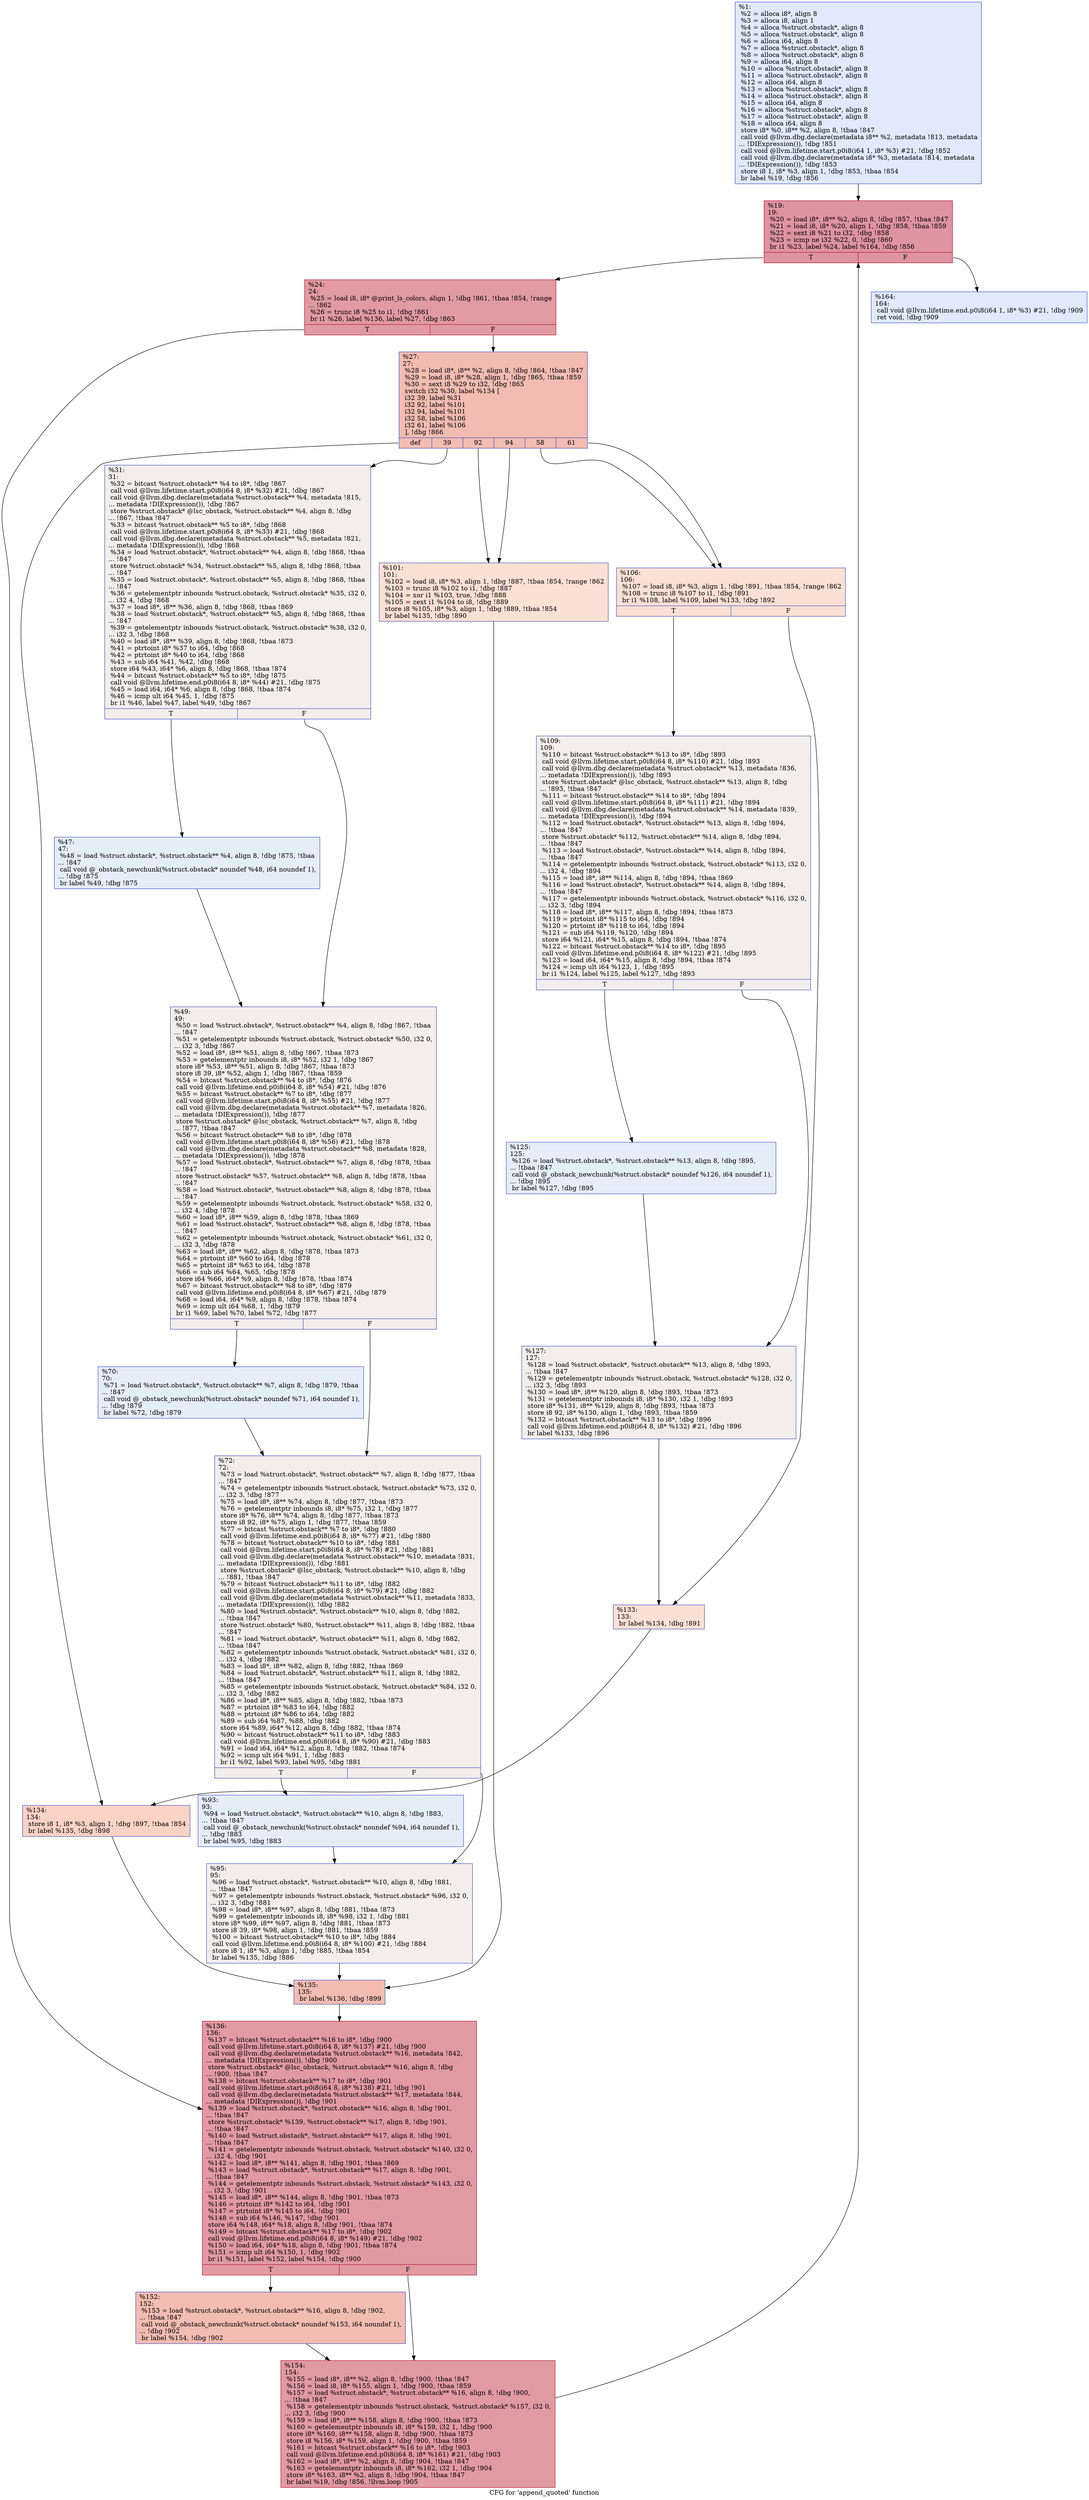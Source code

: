 digraph "CFG for 'append_quoted' function" {
	label="CFG for 'append_quoted' function";

	Node0x2392460 [shape=record,color="#3d50c3ff", style=filled, fillcolor="#b9d0f970",label="{%1:\l  %2 = alloca i8*, align 8\l  %3 = alloca i8, align 1\l  %4 = alloca %struct.obstack*, align 8\l  %5 = alloca %struct.obstack*, align 8\l  %6 = alloca i64, align 8\l  %7 = alloca %struct.obstack*, align 8\l  %8 = alloca %struct.obstack*, align 8\l  %9 = alloca i64, align 8\l  %10 = alloca %struct.obstack*, align 8\l  %11 = alloca %struct.obstack*, align 8\l  %12 = alloca i64, align 8\l  %13 = alloca %struct.obstack*, align 8\l  %14 = alloca %struct.obstack*, align 8\l  %15 = alloca i64, align 8\l  %16 = alloca %struct.obstack*, align 8\l  %17 = alloca %struct.obstack*, align 8\l  %18 = alloca i64, align 8\l  store i8* %0, i8** %2, align 8, !tbaa !847\l  call void @llvm.dbg.declare(metadata i8** %2, metadata !813, metadata\l... !DIExpression()), !dbg !851\l  call void @llvm.lifetime.start.p0i8(i64 1, i8* %3) #21, !dbg !852\l  call void @llvm.dbg.declare(metadata i8* %3, metadata !814, metadata\l... !DIExpression()), !dbg !853\l  store i8 1, i8* %3, align 1, !dbg !853, !tbaa !854\l  br label %19, !dbg !856\l}"];
	Node0x2392460 -> Node0x2392670;
	Node0x2392670 [shape=record,color="#b70d28ff", style=filled, fillcolor="#b70d2870",label="{%19:\l19:                                               \l  %20 = load i8*, i8** %2, align 8, !dbg !857, !tbaa !847\l  %21 = load i8, i8* %20, align 1, !dbg !858, !tbaa !859\l  %22 = sext i8 %21 to i32, !dbg !858\l  %23 = icmp ne i32 %22, 0, !dbg !860\l  br i1 %23, label %24, label %164, !dbg !856\l|{<s0>T|<s1>F}}"];
	Node0x2392670:s0 -> Node0x23926c0;
	Node0x2392670:s1 -> Node0x2392d00;
	Node0x23926c0 [shape=record,color="#b70d28ff", style=filled, fillcolor="#bb1b2c70",label="{%24:\l24:                                               \l  %25 = load i8, i8* @print_ls_colors, align 1, !dbg !861, !tbaa !854, !range\l... !862\l  %26 = trunc i8 %25 to i1, !dbg !861\l  br i1 %26, label %136, label %27, !dbg !863\l|{<s0>T|<s1>F}}"];
	Node0x23926c0:s0 -> Node0x2392c10;
	Node0x23926c0:s1 -> Node0x2392710;
	Node0x2392710 [shape=record,color="#3d50c3ff", style=filled, fillcolor="#e1675170",label="{%27:\l27:                                               \l  %28 = load i8*, i8** %2, align 8, !dbg !864, !tbaa !847\l  %29 = load i8, i8* %28, align 1, !dbg !865, !tbaa !859\l  %30 = sext i8 %29 to i32, !dbg !865\l  switch i32 %30, label %134 [\l    i32 39, label %31\l    i32 92, label %101\l    i32 94, label %101\l    i32 58, label %106\l    i32 61, label %106\l  ], !dbg !866\l|{<s0>def|<s1>39|<s2>92|<s3>94|<s4>58|<s5>61}}"];
	Node0x2392710:s0 -> Node0x2392b70;
	Node0x2392710:s1 -> Node0x2392760;
	Node0x2392710:s2 -> Node0x2392990;
	Node0x2392710:s3 -> Node0x2392990;
	Node0x2392710:s4 -> Node0x23929e0;
	Node0x2392710:s5 -> Node0x23929e0;
	Node0x2392760 [shape=record,color="#3d50c3ff", style=filled, fillcolor="#e5d8d170",label="{%31:\l31:                                               \l  %32 = bitcast %struct.obstack** %4 to i8*, !dbg !867\l  call void @llvm.lifetime.start.p0i8(i64 8, i8* %32) #21, !dbg !867\l  call void @llvm.dbg.declare(metadata %struct.obstack** %4, metadata !815,\l... metadata !DIExpression()), !dbg !867\l  store %struct.obstack* @lsc_obstack, %struct.obstack** %4, align 8, !dbg\l... !867, !tbaa !847\l  %33 = bitcast %struct.obstack** %5 to i8*, !dbg !868\l  call void @llvm.lifetime.start.p0i8(i64 8, i8* %33) #21, !dbg !868\l  call void @llvm.dbg.declare(metadata %struct.obstack** %5, metadata !821,\l... metadata !DIExpression()), !dbg !868\l  %34 = load %struct.obstack*, %struct.obstack** %4, align 8, !dbg !868, !tbaa\l... !847\l  store %struct.obstack* %34, %struct.obstack** %5, align 8, !dbg !868, !tbaa\l... !847\l  %35 = load %struct.obstack*, %struct.obstack** %5, align 8, !dbg !868, !tbaa\l... !847\l  %36 = getelementptr inbounds %struct.obstack, %struct.obstack* %35, i32 0,\l... i32 4, !dbg !868\l  %37 = load i8*, i8** %36, align 8, !dbg !868, !tbaa !869\l  %38 = load %struct.obstack*, %struct.obstack** %5, align 8, !dbg !868, !tbaa\l... !847\l  %39 = getelementptr inbounds %struct.obstack, %struct.obstack* %38, i32 0,\l... i32 3, !dbg !868\l  %40 = load i8*, i8** %39, align 8, !dbg !868, !tbaa !873\l  %41 = ptrtoint i8* %37 to i64, !dbg !868\l  %42 = ptrtoint i8* %40 to i64, !dbg !868\l  %43 = sub i64 %41, %42, !dbg !868\l  store i64 %43, i64* %6, align 8, !dbg !868, !tbaa !874\l  %44 = bitcast %struct.obstack** %5 to i8*, !dbg !875\l  call void @llvm.lifetime.end.p0i8(i64 8, i8* %44) #21, !dbg !875\l  %45 = load i64, i64* %6, align 8, !dbg !868, !tbaa !874\l  %46 = icmp ult i64 %45, 1, !dbg !875\l  br i1 %46, label %47, label %49, !dbg !867\l|{<s0>T|<s1>F}}"];
	Node0x2392760:s0 -> Node0x23927b0;
	Node0x2392760:s1 -> Node0x2392800;
	Node0x23927b0 [shape=record,color="#3d50c3ff", style=filled, fillcolor="#c5d6f270",label="{%47:\l47:                                               \l  %48 = load %struct.obstack*, %struct.obstack** %4, align 8, !dbg !875, !tbaa\l... !847\l  call void @_obstack_newchunk(%struct.obstack* noundef %48, i64 noundef 1),\l... !dbg !875\l  br label %49, !dbg !875\l}"];
	Node0x23927b0 -> Node0x2392800;
	Node0x2392800 [shape=record,color="#3d50c3ff", style=filled, fillcolor="#e5d8d170",label="{%49:\l49:                                               \l  %50 = load %struct.obstack*, %struct.obstack** %4, align 8, !dbg !867, !tbaa\l... !847\l  %51 = getelementptr inbounds %struct.obstack, %struct.obstack* %50, i32 0,\l... i32 3, !dbg !867\l  %52 = load i8*, i8** %51, align 8, !dbg !867, !tbaa !873\l  %53 = getelementptr inbounds i8, i8* %52, i32 1, !dbg !867\l  store i8* %53, i8** %51, align 8, !dbg !867, !tbaa !873\l  store i8 39, i8* %52, align 1, !dbg !867, !tbaa !859\l  %54 = bitcast %struct.obstack** %4 to i8*, !dbg !876\l  call void @llvm.lifetime.end.p0i8(i64 8, i8* %54) #21, !dbg !876\l  %55 = bitcast %struct.obstack** %7 to i8*, !dbg !877\l  call void @llvm.lifetime.start.p0i8(i64 8, i8* %55) #21, !dbg !877\l  call void @llvm.dbg.declare(metadata %struct.obstack** %7, metadata !826,\l... metadata !DIExpression()), !dbg !877\l  store %struct.obstack* @lsc_obstack, %struct.obstack** %7, align 8, !dbg\l... !877, !tbaa !847\l  %56 = bitcast %struct.obstack** %8 to i8*, !dbg !878\l  call void @llvm.lifetime.start.p0i8(i64 8, i8* %56) #21, !dbg !878\l  call void @llvm.dbg.declare(metadata %struct.obstack** %8, metadata !828,\l... metadata !DIExpression()), !dbg !878\l  %57 = load %struct.obstack*, %struct.obstack** %7, align 8, !dbg !878, !tbaa\l... !847\l  store %struct.obstack* %57, %struct.obstack** %8, align 8, !dbg !878, !tbaa\l... !847\l  %58 = load %struct.obstack*, %struct.obstack** %8, align 8, !dbg !878, !tbaa\l... !847\l  %59 = getelementptr inbounds %struct.obstack, %struct.obstack* %58, i32 0,\l... i32 4, !dbg !878\l  %60 = load i8*, i8** %59, align 8, !dbg !878, !tbaa !869\l  %61 = load %struct.obstack*, %struct.obstack** %8, align 8, !dbg !878, !tbaa\l... !847\l  %62 = getelementptr inbounds %struct.obstack, %struct.obstack* %61, i32 0,\l... i32 3, !dbg !878\l  %63 = load i8*, i8** %62, align 8, !dbg !878, !tbaa !873\l  %64 = ptrtoint i8* %60 to i64, !dbg !878\l  %65 = ptrtoint i8* %63 to i64, !dbg !878\l  %66 = sub i64 %64, %65, !dbg !878\l  store i64 %66, i64* %9, align 8, !dbg !878, !tbaa !874\l  %67 = bitcast %struct.obstack** %8 to i8*, !dbg !879\l  call void @llvm.lifetime.end.p0i8(i64 8, i8* %67) #21, !dbg !879\l  %68 = load i64, i64* %9, align 8, !dbg !878, !tbaa !874\l  %69 = icmp ult i64 %68, 1, !dbg !879\l  br i1 %69, label %70, label %72, !dbg !877\l|{<s0>T|<s1>F}}"];
	Node0x2392800:s0 -> Node0x2392850;
	Node0x2392800:s1 -> Node0x23928a0;
	Node0x2392850 [shape=record,color="#3d50c3ff", style=filled, fillcolor="#c5d6f270",label="{%70:\l70:                                               \l  %71 = load %struct.obstack*, %struct.obstack** %7, align 8, !dbg !879, !tbaa\l... !847\l  call void @_obstack_newchunk(%struct.obstack* noundef %71, i64 noundef 1),\l... !dbg !879\l  br label %72, !dbg !879\l}"];
	Node0x2392850 -> Node0x23928a0;
	Node0x23928a0 [shape=record,color="#3d50c3ff", style=filled, fillcolor="#e5d8d170",label="{%72:\l72:                                               \l  %73 = load %struct.obstack*, %struct.obstack** %7, align 8, !dbg !877, !tbaa\l... !847\l  %74 = getelementptr inbounds %struct.obstack, %struct.obstack* %73, i32 0,\l... i32 3, !dbg !877\l  %75 = load i8*, i8** %74, align 8, !dbg !877, !tbaa !873\l  %76 = getelementptr inbounds i8, i8* %75, i32 1, !dbg !877\l  store i8* %76, i8** %74, align 8, !dbg !877, !tbaa !873\l  store i8 92, i8* %75, align 1, !dbg !877, !tbaa !859\l  %77 = bitcast %struct.obstack** %7 to i8*, !dbg !880\l  call void @llvm.lifetime.end.p0i8(i64 8, i8* %77) #21, !dbg !880\l  %78 = bitcast %struct.obstack** %10 to i8*, !dbg !881\l  call void @llvm.lifetime.start.p0i8(i64 8, i8* %78) #21, !dbg !881\l  call void @llvm.dbg.declare(metadata %struct.obstack** %10, metadata !831,\l... metadata !DIExpression()), !dbg !881\l  store %struct.obstack* @lsc_obstack, %struct.obstack** %10, align 8, !dbg\l... !881, !tbaa !847\l  %79 = bitcast %struct.obstack** %11 to i8*, !dbg !882\l  call void @llvm.lifetime.start.p0i8(i64 8, i8* %79) #21, !dbg !882\l  call void @llvm.dbg.declare(metadata %struct.obstack** %11, metadata !833,\l... metadata !DIExpression()), !dbg !882\l  %80 = load %struct.obstack*, %struct.obstack** %10, align 8, !dbg !882,\l... !tbaa !847\l  store %struct.obstack* %80, %struct.obstack** %11, align 8, !dbg !882, !tbaa\l... !847\l  %81 = load %struct.obstack*, %struct.obstack** %11, align 8, !dbg !882,\l... !tbaa !847\l  %82 = getelementptr inbounds %struct.obstack, %struct.obstack* %81, i32 0,\l... i32 4, !dbg !882\l  %83 = load i8*, i8** %82, align 8, !dbg !882, !tbaa !869\l  %84 = load %struct.obstack*, %struct.obstack** %11, align 8, !dbg !882,\l... !tbaa !847\l  %85 = getelementptr inbounds %struct.obstack, %struct.obstack* %84, i32 0,\l... i32 3, !dbg !882\l  %86 = load i8*, i8** %85, align 8, !dbg !882, !tbaa !873\l  %87 = ptrtoint i8* %83 to i64, !dbg !882\l  %88 = ptrtoint i8* %86 to i64, !dbg !882\l  %89 = sub i64 %87, %88, !dbg !882\l  store i64 %89, i64* %12, align 8, !dbg !882, !tbaa !874\l  %90 = bitcast %struct.obstack** %11 to i8*, !dbg !883\l  call void @llvm.lifetime.end.p0i8(i64 8, i8* %90) #21, !dbg !883\l  %91 = load i64, i64* %12, align 8, !dbg !882, !tbaa !874\l  %92 = icmp ult i64 %91, 1, !dbg !883\l  br i1 %92, label %93, label %95, !dbg !881\l|{<s0>T|<s1>F}}"];
	Node0x23928a0:s0 -> Node0x23928f0;
	Node0x23928a0:s1 -> Node0x2392940;
	Node0x23928f0 [shape=record,color="#3d50c3ff", style=filled, fillcolor="#c5d6f270",label="{%93:\l93:                                               \l  %94 = load %struct.obstack*, %struct.obstack** %10, align 8, !dbg !883,\l... !tbaa !847\l  call void @_obstack_newchunk(%struct.obstack* noundef %94, i64 noundef 1),\l... !dbg !883\l  br label %95, !dbg !883\l}"];
	Node0x23928f0 -> Node0x2392940;
	Node0x2392940 [shape=record,color="#3d50c3ff", style=filled, fillcolor="#e5d8d170",label="{%95:\l95:                                               \l  %96 = load %struct.obstack*, %struct.obstack** %10, align 8, !dbg !881,\l... !tbaa !847\l  %97 = getelementptr inbounds %struct.obstack, %struct.obstack* %96, i32 0,\l... i32 3, !dbg !881\l  %98 = load i8*, i8** %97, align 8, !dbg !881, !tbaa !873\l  %99 = getelementptr inbounds i8, i8* %98, i32 1, !dbg !881\l  store i8* %99, i8** %97, align 8, !dbg !881, !tbaa !873\l  store i8 39, i8* %98, align 1, !dbg !881, !tbaa !859\l  %100 = bitcast %struct.obstack** %10 to i8*, !dbg !884\l  call void @llvm.lifetime.end.p0i8(i64 8, i8* %100) #21, !dbg !884\l  store i8 1, i8* %3, align 1, !dbg !885, !tbaa !854\l  br label %135, !dbg !886\l}"];
	Node0x2392940 -> Node0x2392bc0;
	Node0x2392990 [shape=record,color="#3d50c3ff", style=filled, fillcolor="#f7b99e70",label="{%101:\l101:                                              \l  %102 = load i8, i8* %3, align 1, !dbg !887, !tbaa !854, !range !862\l  %103 = trunc i8 %102 to i1, !dbg !887\l  %104 = xor i1 %103, true, !dbg !888\l  %105 = zext i1 %104 to i8, !dbg !889\l  store i8 %105, i8* %3, align 1, !dbg !889, !tbaa !854\l  br label %135, !dbg !890\l}"];
	Node0x2392990 -> Node0x2392bc0;
	Node0x23929e0 [shape=record,color="#3d50c3ff", style=filled, fillcolor="#f7b99e70",label="{%106:\l106:                                              \l  %107 = load i8, i8* %3, align 1, !dbg !891, !tbaa !854, !range !862\l  %108 = trunc i8 %107 to i1, !dbg !891\l  br i1 %108, label %109, label %133, !dbg !892\l|{<s0>T|<s1>F}}"];
	Node0x23929e0:s0 -> Node0x2392a30;
	Node0x23929e0:s1 -> Node0x2392b20;
	Node0x2392a30 [shape=record,color="#3d50c3ff", style=filled, fillcolor="#e5d8d170",label="{%109:\l109:                                              \l  %110 = bitcast %struct.obstack** %13 to i8*, !dbg !893\l  call void @llvm.lifetime.start.p0i8(i64 8, i8* %110) #21, !dbg !893\l  call void @llvm.dbg.declare(metadata %struct.obstack** %13, metadata !836,\l... metadata !DIExpression()), !dbg !893\l  store %struct.obstack* @lsc_obstack, %struct.obstack** %13, align 8, !dbg\l... !893, !tbaa !847\l  %111 = bitcast %struct.obstack** %14 to i8*, !dbg !894\l  call void @llvm.lifetime.start.p0i8(i64 8, i8* %111) #21, !dbg !894\l  call void @llvm.dbg.declare(metadata %struct.obstack** %14, metadata !839,\l... metadata !DIExpression()), !dbg !894\l  %112 = load %struct.obstack*, %struct.obstack** %13, align 8, !dbg !894,\l... !tbaa !847\l  store %struct.obstack* %112, %struct.obstack** %14, align 8, !dbg !894,\l... !tbaa !847\l  %113 = load %struct.obstack*, %struct.obstack** %14, align 8, !dbg !894,\l... !tbaa !847\l  %114 = getelementptr inbounds %struct.obstack, %struct.obstack* %113, i32 0,\l... i32 4, !dbg !894\l  %115 = load i8*, i8** %114, align 8, !dbg !894, !tbaa !869\l  %116 = load %struct.obstack*, %struct.obstack** %14, align 8, !dbg !894,\l... !tbaa !847\l  %117 = getelementptr inbounds %struct.obstack, %struct.obstack* %116, i32 0,\l... i32 3, !dbg !894\l  %118 = load i8*, i8** %117, align 8, !dbg !894, !tbaa !873\l  %119 = ptrtoint i8* %115 to i64, !dbg !894\l  %120 = ptrtoint i8* %118 to i64, !dbg !894\l  %121 = sub i64 %119, %120, !dbg !894\l  store i64 %121, i64* %15, align 8, !dbg !894, !tbaa !874\l  %122 = bitcast %struct.obstack** %14 to i8*, !dbg !895\l  call void @llvm.lifetime.end.p0i8(i64 8, i8* %122) #21, !dbg !895\l  %123 = load i64, i64* %15, align 8, !dbg !894, !tbaa !874\l  %124 = icmp ult i64 %123, 1, !dbg !895\l  br i1 %124, label %125, label %127, !dbg !893\l|{<s0>T|<s1>F}}"];
	Node0x2392a30:s0 -> Node0x2392a80;
	Node0x2392a30:s1 -> Node0x2392ad0;
	Node0x2392a80 [shape=record,color="#3d50c3ff", style=filled, fillcolor="#c5d6f270",label="{%125:\l125:                                              \l  %126 = load %struct.obstack*, %struct.obstack** %13, align 8, !dbg !895,\l... !tbaa !847\l  call void @_obstack_newchunk(%struct.obstack* noundef %126, i64 noundef 1),\l... !dbg !895\l  br label %127, !dbg !895\l}"];
	Node0x2392a80 -> Node0x2392ad0;
	Node0x2392ad0 [shape=record,color="#3d50c3ff", style=filled, fillcolor="#e5d8d170",label="{%127:\l127:                                              \l  %128 = load %struct.obstack*, %struct.obstack** %13, align 8, !dbg !893,\l... !tbaa !847\l  %129 = getelementptr inbounds %struct.obstack, %struct.obstack* %128, i32 0,\l... i32 3, !dbg !893\l  %130 = load i8*, i8** %129, align 8, !dbg !893, !tbaa !873\l  %131 = getelementptr inbounds i8, i8* %130, i32 1, !dbg !893\l  store i8* %131, i8** %129, align 8, !dbg !893, !tbaa !873\l  store i8 92, i8* %130, align 1, !dbg !893, !tbaa !859\l  %132 = bitcast %struct.obstack** %13 to i8*, !dbg !896\l  call void @llvm.lifetime.end.p0i8(i64 8, i8* %132) #21, !dbg !896\l  br label %133, !dbg !896\l}"];
	Node0x2392ad0 -> Node0x2392b20;
	Node0x2392b20 [shape=record,color="#3d50c3ff", style=filled, fillcolor="#f7b99e70",label="{%133:\l133:                                              \l  br label %134, !dbg !891\l}"];
	Node0x2392b20 -> Node0x2392b70;
	Node0x2392b70 [shape=record,color="#3d50c3ff", style=filled, fillcolor="#f59c7d70",label="{%134:\l134:                                              \l  store i8 1, i8* %3, align 1, !dbg !897, !tbaa !854\l  br label %135, !dbg !898\l}"];
	Node0x2392b70 -> Node0x2392bc0;
	Node0x2392bc0 [shape=record,color="#3d50c3ff", style=filled, fillcolor="#e1675170",label="{%135:\l135:                                              \l  br label %136, !dbg !899\l}"];
	Node0x2392bc0 -> Node0x2392c10;
	Node0x2392c10 [shape=record,color="#b70d28ff", style=filled, fillcolor="#bb1b2c70",label="{%136:\l136:                                              \l  %137 = bitcast %struct.obstack** %16 to i8*, !dbg !900\l  call void @llvm.lifetime.start.p0i8(i64 8, i8* %137) #21, !dbg !900\l  call void @llvm.dbg.declare(metadata %struct.obstack** %16, metadata !842,\l... metadata !DIExpression()), !dbg !900\l  store %struct.obstack* @lsc_obstack, %struct.obstack** %16, align 8, !dbg\l... !900, !tbaa !847\l  %138 = bitcast %struct.obstack** %17 to i8*, !dbg !901\l  call void @llvm.lifetime.start.p0i8(i64 8, i8* %138) #21, !dbg !901\l  call void @llvm.dbg.declare(metadata %struct.obstack** %17, metadata !844,\l... metadata !DIExpression()), !dbg !901\l  %139 = load %struct.obstack*, %struct.obstack** %16, align 8, !dbg !901,\l... !tbaa !847\l  store %struct.obstack* %139, %struct.obstack** %17, align 8, !dbg !901,\l... !tbaa !847\l  %140 = load %struct.obstack*, %struct.obstack** %17, align 8, !dbg !901,\l... !tbaa !847\l  %141 = getelementptr inbounds %struct.obstack, %struct.obstack* %140, i32 0,\l... i32 4, !dbg !901\l  %142 = load i8*, i8** %141, align 8, !dbg !901, !tbaa !869\l  %143 = load %struct.obstack*, %struct.obstack** %17, align 8, !dbg !901,\l... !tbaa !847\l  %144 = getelementptr inbounds %struct.obstack, %struct.obstack* %143, i32 0,\l... i32 3, !dbg !901\l  %145 = load i8*, i8** %144, align 8, !dbg !901, !tbaa !873\l  %146 = ptrtoint i8* %142 to i64, !dbg !901\l  %147 = ptrtoint i8* %145 to i64, !dbg !901\l  %148 = sub i64 %146, %147, !dbg !901\l  store i64 %148, i64* %18, align 8, !dbg !901, !tbaa !874\l  %149 = bitcast %struct.obstack** %17 to i8*, !dbg !902\l  call void @llvm.lifetime.end.p0i8(i64 8, i8* %149) #21, !dbg !902\l  %150 = load i64, i64* %18, align 8, !dbg !901, !tbaa !874\l  %151 = icmp ult i64 %150, 1, !dbg !902\l  br i1 %151, label %152, label %154, !dbg !900\l|{<s0>T|<s1>F}}"];
	Node0x2392c10:s0 -> Node0x2392c60;
	Node0x2392c10:s1 -> Node0x2392cb0;
	Node0x2392c60 [shape=record,color="#3d50c3ff", style=filled, fillcolor="#e1675170",label="{%152:\l152:                                              \l  %153 = load %struct.obstack*, %struct.obstack** %16, align 8, !dbg !902,\l... !tbaa !847\l  call void @_obstack_newchunk(%struct.obstack* noundef %153, i64 noundef 1),\l... !dbg !902\l  br label %154, !dbg !902\l}"];
	Node0x2392c60 -> Node0x2392cb0;
	Node0x2392cb0 [shape=record,color="#b70d28ff", style=filled, fillcolor="#bb1b2c70",label="{%154:\l154:                                              \l  %155 = load i8*, i8** %2, align 8, !dbg !900, !tbaa !847\l  %156 = load i8, i8* %155, align 1, !dbg !900, !tbaa !859\l  %157 = load %struct.obstack*, %struct.obstack** %16, align 8, !dbg !900,\l... !tbaa !847\l  %158 = getelementptr inbounds %struct.obstack, %struct.obstack* %157, i32 0,\l... i32 3, !dbg !900\l  %159 = load i8*, i8** %158, align 8, !dbg !900, !tbaa !873\l  %160 = getelementptr inbounds i8, i8* %159, i32 1, !dbg !900\l  store i8* %160, i8** %158, align 8, !dbg !900, !tbaa !873\l  store i8 %156, i8* %159, align 1, !dbg !900, !tbaa !859\l  %161 = bitcast %struct.obstack** %16 to i8*, !dbg !903\l  call void @llvm.lifetime.end.p0i8(i64 8, i8* %161) #21, !dbg !903\l  %162 = load i8*, i8** %2, align 8, !dbg !904, !tbaa !847\l  %163 = getelementptr inbounds i8, i8* %162, i32 1, !dbg !904\l  store i8* %163, i8** %2, align 8, !dbg !904, !tbaa !847\l  br label %19, !dbg !856, !llvm.loop !905\l}"];
	Node0x2392cb0 -> Node0x2392670;
	Node0x2392d00 [shape=record,color="#3d50c3ff", style=filled, fillcolor="#b9d0f970",label="{%164:\l164:                                              \l  call void @llvm.lifetime.end.p0i8(i64 1, i8* %3) #21, !dbg !909\l  ret void, !dbg !909\l}"];
}
